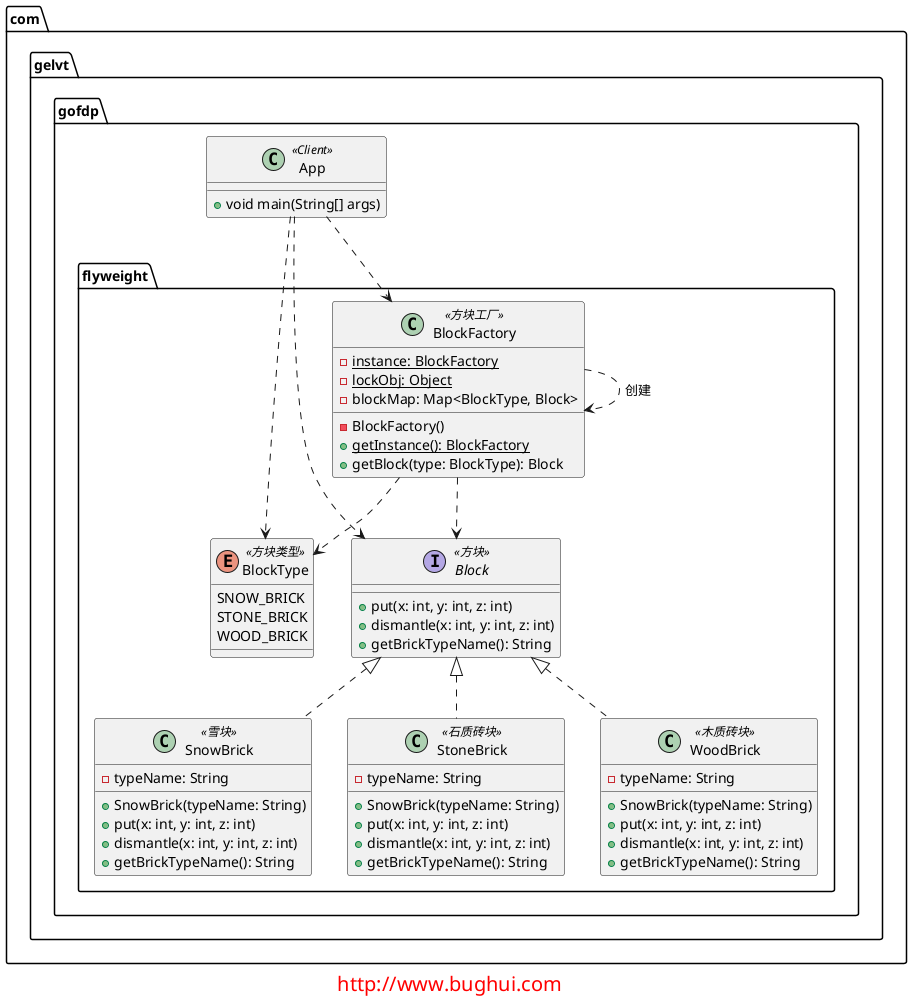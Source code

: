 @startuml

package com.gelvt.gofdp.flyweight{

    enum BlockType <<方块类型>> {
        SNOW_BRICK
        STONE_BRICK
        WOOD_BRICK
    }

    interface Block <<方块>> {
        + put(x: int, y: int, z: int)
        + dismantle(x: int, y: int, z: int)
        + getBrickTypeName(): String
    }

    class BlockFactory <<方块工厂>> {
        - {static} instance: BlockFactory
        - {static} lockObj: Object
        - blockMap: Map<BlockType, Block>
        - BlockFactory()
        + {static} getInstance(): BlockFactory
        + getBlock(type: BlockType): Block
    }

    class SnowBrick <<雪块>> {
        - typeName: String
        + SnowBrick(typeName: String)
        + put(x: int, y: int, z: int)
        + dismantle(x: int, y: int, z: int)
        + getBrickTypeName(): String
    }

    class StoneBrick <<石质砖块>> {
        - typeName: String
        + SnowBrick(typeName: String)
        + put(x: int, y: int, z: int)
        + dismantle(x: int, y: int, z: int)
        + getBrickTypeName(): String
    }

    class WoodBrick <<木质砖块>> {
        - typeName: String
        + SnowBrick(typeName: String)
        + put(x: int, y: int, z: int)
        + dismantle(x: int, y: int, z: int)
        + getBrickTypeName(): String
    }

    BlockFactory ..> BlockFactory : 创建

    BlockFactory ..> Block
    BlockFactory ..> BlockType
    Block <|.. SnowBrick
    Block <|.. StoneBrick
    Block <|.. WoodBrick
}

package com.gelvt.gofdp{
    class App <<Client>>{
        + void main(String[] args)
    }
}

App ..> Block
App ..> BlockType
App ..> BlockFactory


footer
<font size="20" color="red">http://www.bughui.com</font>
endfooter

@enduml